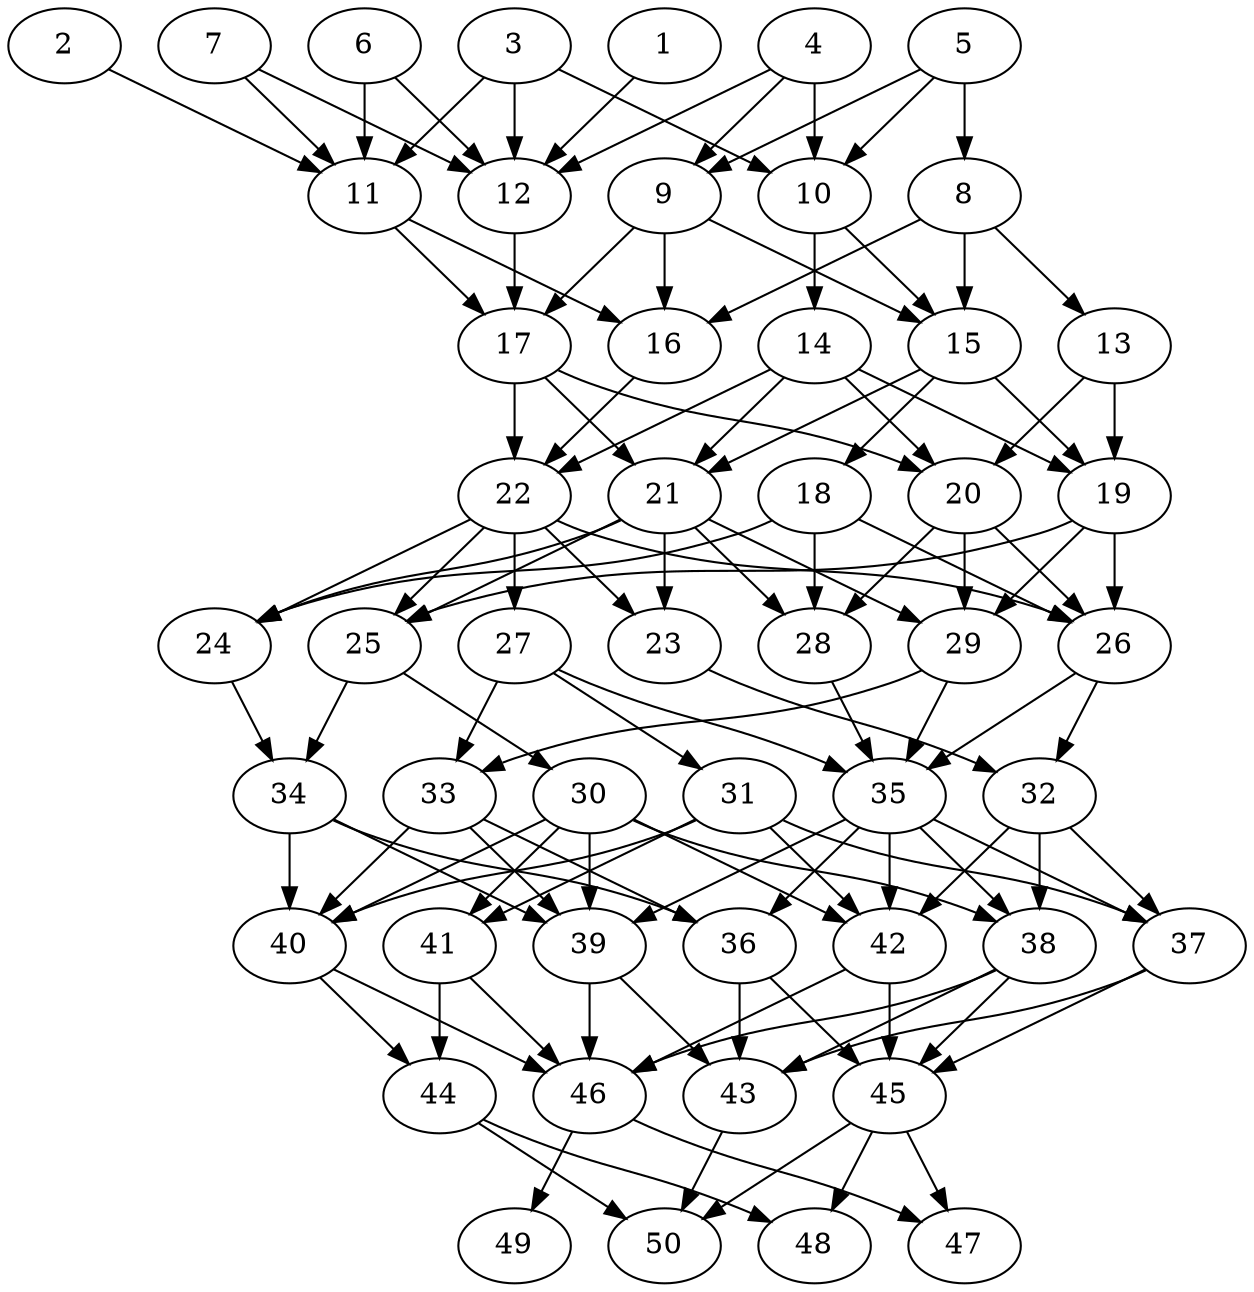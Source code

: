 // DAG automatically generated by daggen at Thu Oct  3 14:07:57 2019
// ./daggen --dot -n 50 --ccr 0.3 --fat 0.5 --regular 0.7 --density 0.7 --mindata 5242880 --maxdata 52428800 
digraph G {
  1 [size="124859733", alpha="0.06", expect_size="37457920"] 
  1 -> 12 [size ="37457920"]
  2 [size="67092480", alpha="0.00", expect_size="20127744"] 
  2 -> 11 [size ="20127744"]
  3 [size="61723307", alpha="0.03", expect_size="18516992"] 
  3 -> 10 [size ="18516992"]
  3 -> 11 [size ="18516992"]
  3 -> 12 [size ="18516992"]
  4 [size="84538027", alpha="0.08", expect_size="25361408"] 
  4 -> 9 [size ="25361408"]
  4 -> 10 [size ="25361408"]
  4 -> 12 [size ="25361408"]
  5 [size="173755733", alpha="0.09", expect_size="52126720"] 
  5 -> 8 [size ="52126720"]
  5 -> 9 [size ="52126720"]
  5 -> 10 [size ="52126720"]
  6 [size="140468907", alpha="0.07", expect_size="42140672"] 
  6 -> 11 [size ="42140672"]
  6 -> 12 [size ="42140672"]
  7 [size="82083840", alpha="0.13", expect_size="24625152"] 
  7 -> 11 [size ="24625152"]
  7 -> 12 [size ="24625152"]
  8 [size="48674133", alpha="0.18", expect_size="14602240"] 
  8 -> 13 [size ="14602240"]
  8 -> 15 [size ="14602240"]
  8 -> 16 [size ="14602240"]
  9 [size="64310613", alpha="0.10", expect_size="19293184"] 
  9 -> 15 [size ="19293184"]
  9 -> 16 [size ="19293184"]
  9 -> 17 [size ="19293184"]
  10 [size="131235840", alpha="0.10", expect_size="39370752"] 
  10 -> 14 [size ="39370752"]
  10 -> 15 [size ="39370752"]
  11 [size="60337493", alpha="0.05", expect_size="18101248"] 
  11 -> 16 [size ="18101248"]
  11 -> 17 [size ="18101248"]
  12 [size="110967467", alpha="0.19", expect_size="33290240"] 
  12 -> 17 [size ="33290240"]
  13 [size="114899627", alpha="0.11", expect_size="34469888"] 
  13 -> 19 [size ="34469888"]
  13 -> 20 [size ="34469888"]
  14 [size="137656320", alpha="0.15", expect_size="41296896"] 
  14 -> 19 [size ="41296896"]
  14 -> 20 [size ="41296896"]
  14 -> 21 [size ="41296896"]
  14 -> 22 [size ="41296896"]
  15 [size="45561173", alpha="0.05", expect_size="13668352"] 
  15 -> 18 [size ="13668352"]
  15 -> 19 [size ="13668352"]
  15 -> 21 [size ="13668352"]
  16 [size="117459627", alpha="0.01", expect_size="35237888"] 
  16 -> 22 [size ="35237888"]
  17 [size="169441280", alpha="0.06", expect_size="50832384"] 
  17 -> 20 [size ="50832384"]
  17 -> 21 [size ="50832384"]
  17 -> 22 [size ="50832384"]
  18 [size="111974400", alpha="0.02", expect_size="33592320"] 
  18 -> 24 [size ="33592320"]
  18 -> 26 [size ="33592320"]
  18 -> 28 [size ="33592320"]
  19 [size="93801813", alpha="0.02", expect_size="28140544"] 
  19 -> 25 [size ="28140544"]
  19 -> 26 [size ="28140544"]
  19 -> 29 [size ="28140544"]
  20 [size="169052160", alpha="0.12", expect_size="50715648"] 
  20 -> 26 [size ="50715648"]
  20 -> 28 [size ="50715648"]
  20 -> 29 [size ="50715648"]
  21 [size="88903680", alpha="0.17", expect_size="26671104"] 
  21 -> 23 [size ="26671104"]
  21 -> 24 [size ="26671104"]
  21 -> 25 [size ="26671104"]
  21 -> 28 [size ="26671104"]
  21 -> 29 [size ="26671104"]
  22 [size="125279573", alpha="0.08", expect_size="37583872"] 
  22 -> 23 [size ="37583872"]
  22 -> 24 [size ="37583872"]
  22 -> 25 [size ="37583872"]
  22 -> 26 [size ="37583872"]
  22 -> 27 [size ="37583872"]
  23 [size="114534400", alpha="0.04", expect_size="34360320"] 
  23 -> 32 [size ="34360320"]
  24 [size="41434453", alpha="0.09", expect_size="12430336"] 
  24 -> 34 [size ="12430336"]
  25 [size="157924693", alpha="0.14", expect_size="47377408"] 
  25 -> 30 [size ="47377408"]
  25 -> 34 [size ="47377408"]
  26 [size="38000640", alpha="0.14", expect_size="11400192"] 
  26 -> 32 [size ="11400192"]
  26 -> 35 [size ="11400192"]
  27 [size="46568107", alpha="0.03", expect_size="13970432"] 
  27 -> 31 [size ="13970432"]
  27 -> 33 [size ="13970432"]
  27 -> 35 [size ="13970432"]
  28 [size="96942080", alpha="0.15", expect_size="29082624"] 
  28 -> 35 [size ="29082624"]
  29 [size="113165653", alpha="0.14", expect_size="33949696"] 
  29 -> 33 [size ="33949696"]
  29 -> 35 [size ="33949696"]
  30 [size="125798400", alpha="0.07", expect_size="37739520"] 
  30 -> 38 [size ="37739520"]
  30 -> 39 [size ="37739520"]
  30 -> 40 [size ="37739520"]
  30 -> 41 [size ="37739520"]
  30 -> 42 [size ="37739520"]
  31 [size="66123093", alpha="0.06", expect_size="19836928"] 
  31 -> 37 [size ="19836928"]
  31 -> 40 [size ="19836928"]
  31 -> 41 [size ="19836928"]
  31 -> 42 [size ="19836928"]
  32 [size="41526613", alpha="0.16", expect_size="12457984"] 
  32 -> 37 [size ="12457984"]
  32 -> 38 [size ="12457984"]
  32 -> 42 [size ="12457984"]
  33 [size="101625173", alpha="0.19", expect_size="30487552"] 
  33 -> 36 [size ="30487552"]
  33 -> 39 [size ="30487552"]
  33 -> 40 [size ="30487552"]
  34 [size="133386240", alpha="0.17", expect_size="40015872"] 
  34 -> 36 [size ="40015872"]
  34 -> 39 [size ="40015872"]
  34 -> 40 [size ="40015872"]
  35 [size="46578347", alpha="0.18", expect_size="13973504"] 
  35 -> 36 [size ="13973504"]
  35 -> 37 [size ="13973504"]
  35 -> 38 [size ="13973504"]
  35 -> 39 [size ="13973504"]
  35 -> 42 [size ="13973504"]
  36 [size="154777600", alpha="0.13", expect_size="46433280"] 
  36 -> 43 [size ="46433280"]
  36 -> 45 [size ="46433280"]
  37 [size="109110613", alpha="0.06", expect_size="32733184"] 
  37 -> 43 [size ="32733184"]
  37 -> 45 [size ="32733184"]
  38 [size="131474773", alpha="0.12", expect_size="39442432"] 
  38 -> 43 [size ="39442432"]
  38 -> 45 [size ="39442432"]
  38 -> 46 [size ="39442432"]
  39 [size="95781547", alpha="0.07", expect_size="28734464"] 
  39 -> 43 [size ="28734464"]
  39 -> 46 [size ="28734464"]
  40 [size="48872107", alpha="0.02", expect_size="14661632"] 
  40 -> 44 [size ="14661632"]
  40 -> 46 [size ="14661632"]
  41 [size="104502613", alpha="0.06", expect_size="31350784"] 
  41 -> 44 [size ="31350784"]
  41 -> 46 [size ="31350784"]
  42 [size="148258133", alpha="0.03", expect_size="44477440"] 
  42 -> 45 [size ="44477440"]
  42 -> 46 [size ="44477440"]
  43 [size="116336640", alpha="0.13", expect_size="34900992"] 
  43 -> 50 [size ="34900992"]
  44 [size="106168320", alpha="0.06", expect_size="31850496"] 
  44 -> 48 [size ="31850496"]
  44 -> 50 [size ="31850496"]
  45 [size="80650240", alpha="0.17", expect_size="24195072"] 
  45 -> 47 [size ="24195072"]
  45 -> 48 [size ="24195072"]
  45 -> 50 [size ="24195072"]
  46 [size="67867307", alpha="0.10", expect_size="20360192"] 
  46 -> 47 [size ="20360192"]
  46 -> 49 [size ="20360192"]
  47 [size="167809707", alpha="0.07", expect_size="50342912"] 
  48 [size="60579840", alpha="0.14", expect_size="18173952"] 
  49 [size="155252053", alpha="0.13", expect_size="46575616"] 
  50 [size="56292693", alpha="0.06", expect_size="16887808"] 
}
